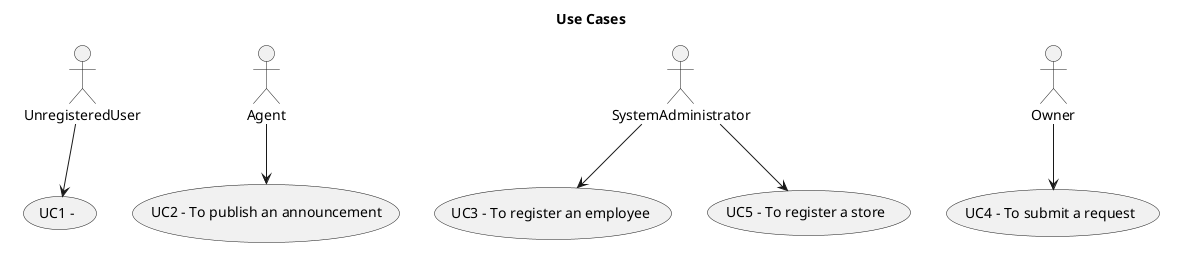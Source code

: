 @startuml
'skinparam monochrome true
skinparam packageStyle rectangle
'skinparam shadowing false

skinparam rectangle{
    BorderColor white
}

'title Use Case Diagram Example

top to bottom direction

rectangle "Use Cases" as usecases{
    usecase "UC4 - To submit a request" as UC4
    Owner --> UC4
    usecase "UC3 - To register an employee" as UC3
    SystemAdministrator --> UC3
    usecase "UC5 - To register a store" as UC5
    SystemAdministrator --> UC5
    usecase "UC2 - To publish an announcement" as UC2
    Agent --> UC2
    usecase "UC1 -" as UC1
    UnregisteredUser --> UC1
    }


@enduml
